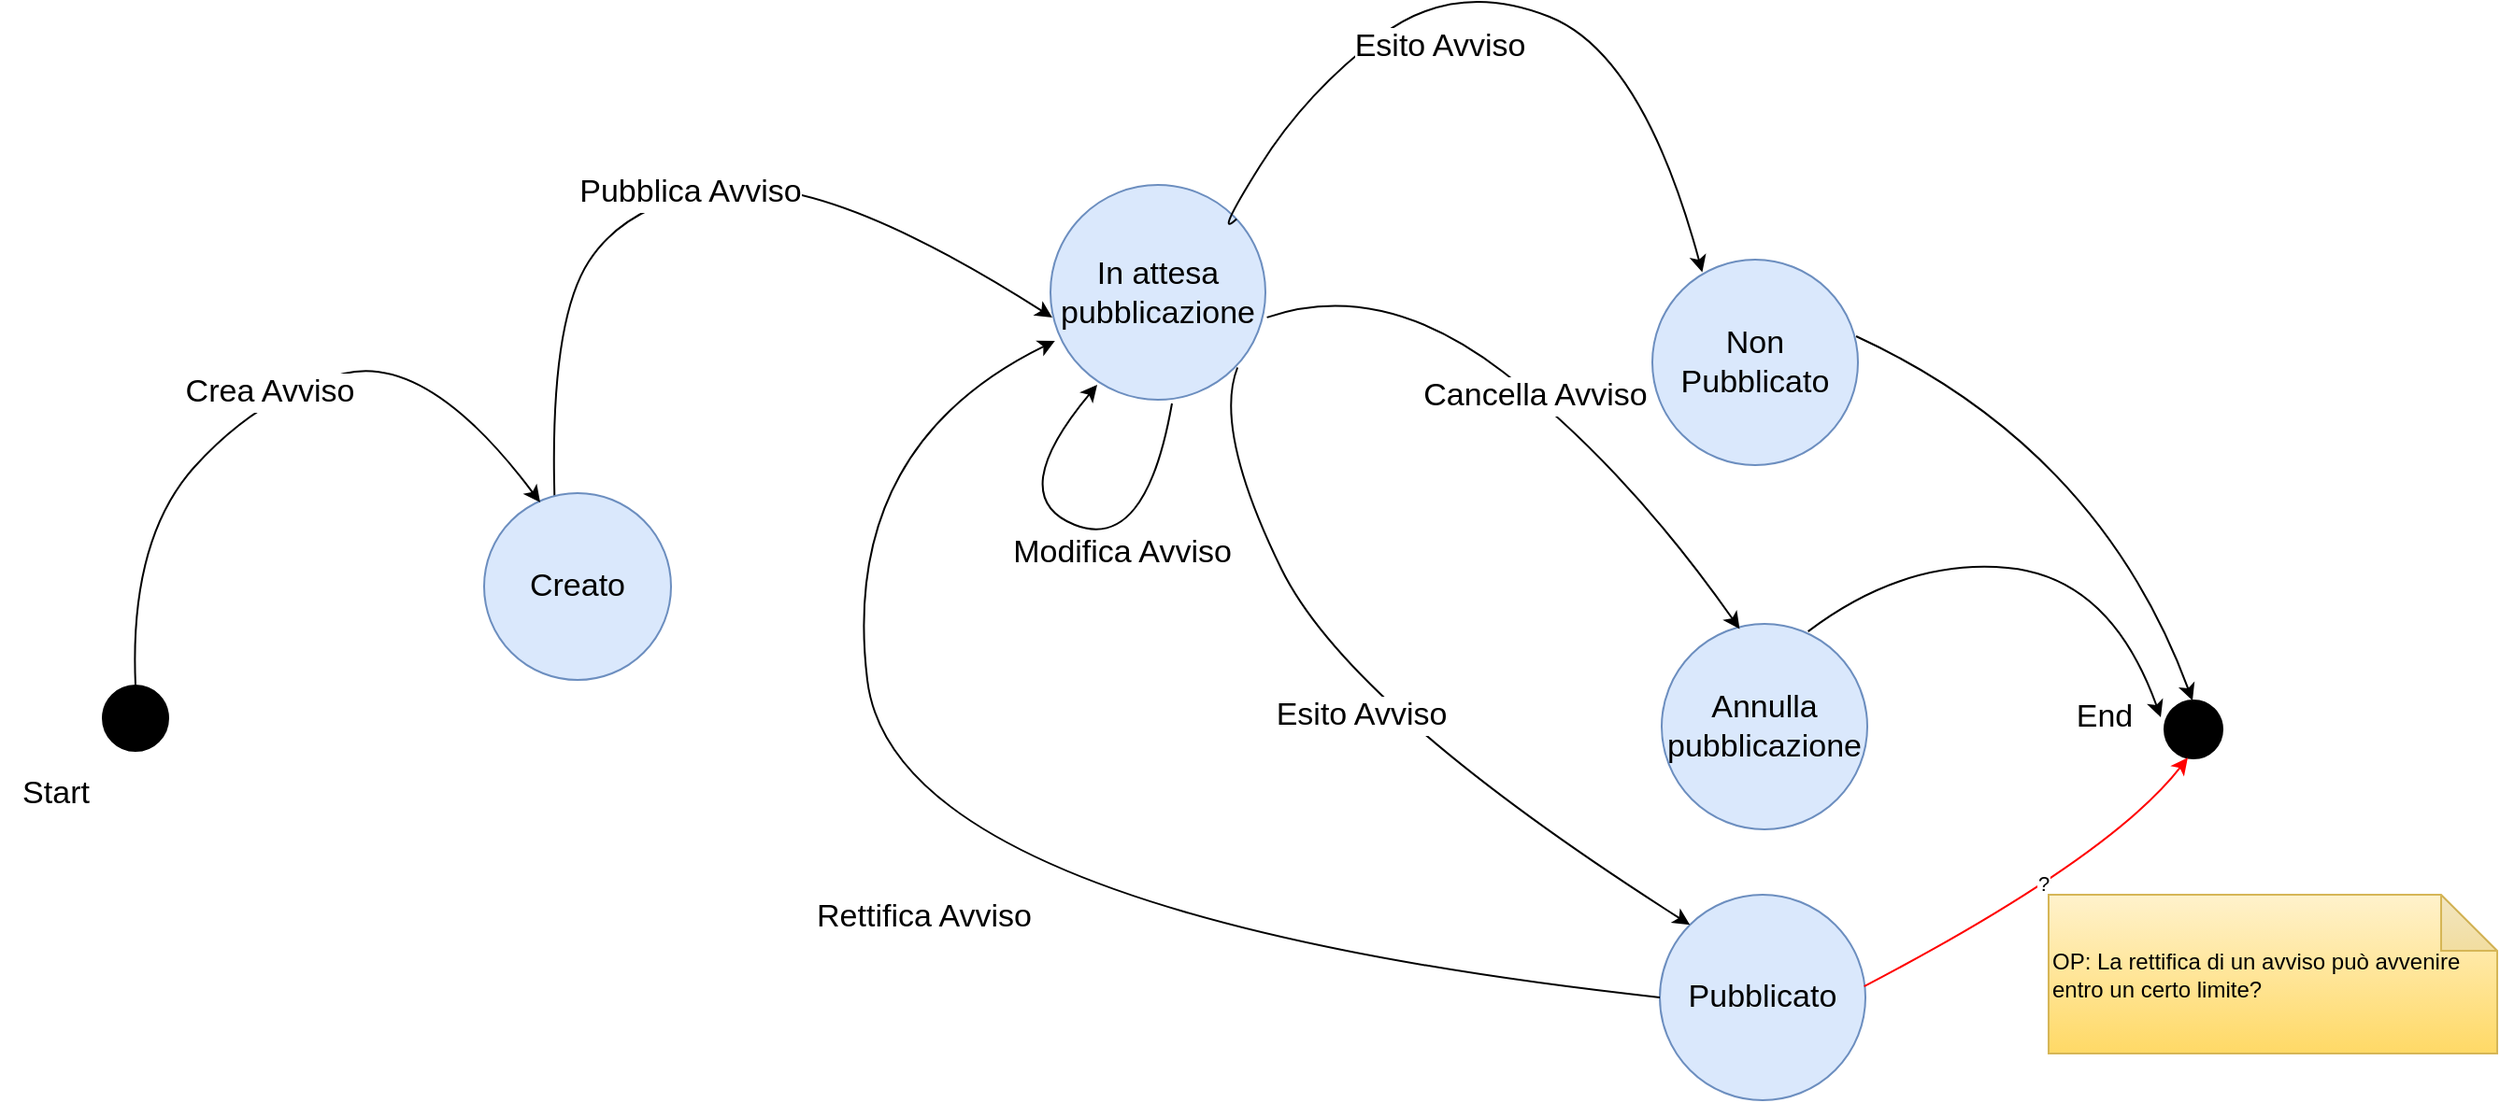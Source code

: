 <mxfile version="20.8.10" type="device"><diagram name="Diagramma a stati avviso" id="BFV8MijaTdnuXcJW0suz"><mxGraphModel dx="2410" dy="2108" grid="0" gridSize="10" guides="1" tooltips="1" connect="1" arrows="1" fold="1" page="1" pageScale="1" pageWidth="850" pageHeight="1100" math="0" shadow="0"><root><mxCell id="0"/><mxCell id="1" parent="0"/><mxCell id="2iCCVrgAPR6Luh0roOrk-1" value="" style="ellipse;whiteSpace=wrap;html=1;aspect=fixed;labelBackgroundColor=none;fillColor=#000000;fontSize=17;" vertex="1" parent="1"><mxGeometry x="-324" y="338" width="35" height="35" as="geometry"/></mxCell><mxCell id="2iCCVrgAPR6Luh0roOrk-2" value="Start" style="text;html=1;strokeColor=none;fillColor=none;align=center;verticalAlign=middle;whiteSpace=wrap;rounded=0;fontSize=17;" vertex="1" parent="1"><mxGeometry x="-379" y="390" width="60" height="11" as="geometry"/></mxCell><mxCell id="2iCCVrgAPR6Luh0roOrk-3" value="Annulla pubblicazione" style="ellipse;whiteSpace=wrap;html=1;aspect=fixed;fillColor=#dae8fc;strokeColor=#6c8ebf;fontSize=17;" vertex="1" parent="1"><mxGeometry x="510" y="305" width="110" height="110" as="geometry"/></mxCell><mxCell id="2iCCVrgAPR6Luh0roOrk-4" value="" style="ellipse;whiteSpace=wrap;html=1;aspect=fixed;labelBackgroundColor=none;fillColor=#000000;fontSize=17;" vertex="1" parent="1"><mxGeometry x="779" y="346" width="31" height="31" as="geometry"/></mxCell><mxCell id="2iCCVrgAPR6Luh0roOrk-5" value="End" style="text;html=1;strokeColor=none;fillColor=none;align=center;verticalAlign=middle;whiteSpace=wrap;rounded=0;fontSize=17;" vertex="1" parent="1"><mxGeometry x="717" y="345" width="60" height="20" as="geometry"/></mxCell><mxCell id="2iCCVrgAPR6Luh0roOrk-6" value="Pubblica Avviso" style="curved=1;endArrow=classic;html=1;rounded=0;entryX=-0.05;entryY=0.675;entryDx=0;entryDy=0;entryPerimeter=0;exitX=0.5;exitY=0;exitDx=0;exitDy=0;fontSize=17;" edge="1" parent="1"><mxGeometry width="50" height="50" relative="1" as="geometry"><mxPoint x="-82" y="247" as="sourcePoint"/><mxPoint x="184" y="141.0" as="targetPoint"/><Array as="points"><mxPoint x="-86" y="145"/><mxPoint x="-42" y="77"/><mxPoint x="68" y="67"/></Array></mxGeometry></mxCell><mxCell id="2iCCVrgAPR6Luh0roOrk-7" value="" style="curved=1;endArrow=classic;html=1;rounded=0;entryX=1;entryY=0.5;entryDx=0;entryDy=0;exitX=0.712;exitY=0.037;exitDx=0;exitDy=0;exitPerimeter=0;fontSize=17;" edge="1" parent="1" source="2iCCVrgAPR6Luh0roOrk-3" target="2iCCVrgAPR6Luh0roOrk-5"><mxGeometry width="50" height="50" relative="1" as="geometry"><mxPoint x="810" y="331" as="sourcePoint"/><mxPoint x="969" y="330" as="targetPoint"/><Array as="points"><mxPoint x="640" y="270"/><mxPoint x="750" y="280"/></Array></mxGeometry></mxCell><mxCell id="2iCCVrgAPR6Luh0roOrk-8" value="In attesa pubblicazione" style="ellipse;whiteSpace=wrap;html=1;aspect=fixed;fillColor=#dae8fc;strokeColor=#6c8ebf;fontSize=17;" vertex="1" parent="1"><mxGeometry x="183" y="70" width="115" height="115" as="geometry"/></mxCell><mxCell id="2iCCVrgAPR6Luh0roOrk-9" value="Pubblicato" style="ellipse;whiteSpace=wrap;html=1;aspect=fixed;fillColor=#dae8fc;strokeColor=#6c8ebf;fontSize=17;" vertex="1" parent="1"><mxGeometry x="509" y="450" width="110" height="110" as="geometry"/></mxCell><mxCell id="2iCCVrgAPR6Luh0roOrk-10" value="Non Pubblicato" style="ellipse;whiteSpace=wrap;html=1;aspect=fixed;fillColor=#dae8fc;strokeColor=#6c8ebf;fontSize=17;" vertex="1" parent="1"><mxGeometry x="505" y="110" width="110" height="110" as="geometry"/></mxCell><mxCell id="2iCCVrgAPR6Luh0roOrk-11" value="Cancella Avviso" style="curved=1;endArrow=classic;html=1;rounded=0;entryX=0;entryY=0;entryDx=0;entryDy=0;fontSize=17;exitX=1.007;exitY=0.617;exitDx=0;exitDy=0;exitPerimeter=0;" edge="1" parent="1" source="2iCCVrgAPR6Luh0roOrk-8"><mxGeometry x="0.002" width="50" height="50" relative="1" as="geometry"><mxPoint x="330" y="436" as="sourcePoint"/><mxPoint x="551.716" y="307.716" as="targetPoint"/><Array as="points"><mxPoint x="360" y="120"/><mxPoint x="490" y="220"/></Array><mxPoint as="offset"/></mxGeometry></mxCell><mxCell id="2iCCVrgAPR6Luh0roOrk-12" value="Esito Avviso" style="curved=1;endArrow=classic;html=1;rounded=0;entryX=0;entryY=0;entryDx=0;entryDy=0;fontSize=17;" edge="1" parent="1" source="2iCCVrgAPR6Luh0roOrk-8"><mxGeometry x="-0.164" y="-24" width="50" height="50" relative="1" as="geometry"><mxPoint x="280" y="110" as="sourcePoint"/><mxPoint x="531.716" y="116.716" as="targetPoint"/><Array as="points"><mxPoint x="270" y="100"/><mxPoint x="320" y="20"/><mxPoint x="400" y="-40"/><mxPoint x="500"/></Array><mxPoint x="-1" as="offset"/></mxGeometry></mxCell><mxCell id="2iCCVrgAPR6Luh0roOrk-13" value="Creato" style="ellipse;whiteSpace=wrap;html=1;aspect=fixed;fillColor=#dae8fc;strokeColor=#6c8ebf;fontSize=17;" vertex="1" parent="1"><mxGeometry x="-120" y="235" width="100" height="100" as="geometry"/></mxCell><mxCell id="2iCCVrgAPR6Luh0roOrk-14" value="Crea Avviso" style="curved=1;endArrow=classic;html=1;rounded=0;exitX=0.5;exitY=0;exitDx=0;exitDy=0;fontSize=17;" edge="1" parent="1" source="2iCCVrgAPR6Luh0roOrk-1"><mxGeometry width="50" height="50" relative="1" as="geometry"><mxPoint x="-184" y="362" as="sourcePoint"/><mxPoint x="-90" y="240" as="targetPoint"/><Array as="points"><mxPoint x="-310" y="260"/><mxPoint x="-240" y="182"/><mxPoint x="-150" y="160"/></Array></mxGeometry></mxCell><mxCell id="2iCCVrgAPR6Luh0roOrk-15" value="Modifica Avviso" style="curved=1;endArrow=classic;html=1;rounded=0;fontSize=17;" edge="1" parent="1"><mxGeometry x="-0.218" y="5" width="50" height="50" relative="1" as="geometry"><mxPoint x="248" y="187" as="sourcePoint"/><mxPoint x="208" y="177" as="targetPoint"/><Array as="points"><mxPoint x="234" y="267"/><mxPoint x="158" y="237"/></Array><mxPoint x="1" as="offset"/></mxGeometry></mxCell><mxCell id="2iCCVrgAPR6Luh0roOrk-16" value="" style="curved=1;endArrow=classic;html=1;rounded=0;exitX=1;exitY=0.5;exitDx=0;exitDy=0;fontSize=17;" edge="1" parent="1"><mxGeometry width="50" height="50" relative="1" as="geometry"><mxPoint x="614" y="151.0" as="sourcePoint"/><mxPoint x="794" y="346.0" as="targetPoint"/><Array as="points"><mxPoint x="744" y="211"/></Array></mxGeometry></mxCell><mxCell id="2iCCVrgAPR6Luh0roOrk-17" value="Esito Avviso" style="curved=1;endArrow=classic;html=1;rounded=0;entryX=0;entryY=0;entryDx=0;entryDy=0;exitX=0.87;exitY=0.85;exitDx=0;exitDy=0;fontSize=17;exitPerimeter=0;" edge="1" parent="1" source="2iCCVrgAPR6Luh0roOrk-8" target="2iCCVrgAPR6Luh0roOrk-9"><mxGeometry width="50" height="50" relative="1" as="geometry"><mxPoint x="193" y="381" as="sourcePoint"/><mxPoint x="459.0" y="275" as="targetPoint"/><Array as="points"><mxPoint x="270" y="201"/><mxPoint x="343" y="350"/></Array></mxGeometry></mxCell><mxCell id="2iCCVrgAPR6Luh0roOrk-18" value="" style="curved=1;endArrow=classic;html=1;rounded=0;entryX=1.241;entryY=1.583;entryDx=0;entryDy=0;exitX=0.712;exitY=0.037;exitDx=0;exitDy=0;exitPerimeter=0;fontSize=21;entryPerimeter=0;strokeColor=#FF0000;fontColor=#FF0000;" edge="1" parent="1" target="2iCCVrgAPR6Luh0roOrk-5"><mxGeometry width="50" height="50" relative="1" as="geometry"><mxPoint x="618.32" y="499.07" as="sourcePoint"/><mxPoint x="807" y="545" as="targetPoint"/><Array as="points"><mxPoint x="750" y="430"/></Array></mxGeometry></mxCell><mxCell id="2iCCVrgAPR6Luh0roOrk-19" value="?" style="edgeLabel;html=1;align=center;verticalAlign=middle;resizable=0;points=[];" vertex="1" connectable="0" parent="2iCCVrgAPR6Luh0roOrk-18"><mxGeometry x="0.018" y="5" relative="1" as="geometry"><mxPoint as="offset"/></mxGeometry></mxCell><mxCell id="2iCCVrgAPR6Luh0roOrk-20" value="OP: La rettifica di un avviso può avvenire entro un certo limite?" style="shape=note;whiteSpace=wrap;html=1;backgroundOutline=1;darkOpacity=0.05;align=left;fillColor=#fff2cc;gradientColor=#ffd966;strokeColor=#d6b656;" vertex="1" parent="1"><mxGeometry x="717" y="450" width="240" height="85" as="geometry"/></mxCell><mxCell id="2iCCVrgAPR6Luh0roOrk-21" value="Rettifica Avviso" style="curved=1;endArrow=classic;html=1;rounded=0;entryX=0.021;entryY=0.726;entryDx=0;entryDy=0;entryPerimeter=0;exitX=0;exitY=0.5;exitDx=0;exitDy=0;fontSize=17;" edge="1" parent="1" source="2iCCVrgAPR6Luh0roOrk-9" target="2iCCVrgAPR6Luh0roOrk-8"><mxGeometry width="50" height="50" relative="1" as="geometry"><mxPoint x="-72" y="257" as="sourcePoint"/><mxPoint x="194.0" y="151.0" as="targetPoint"/><Array as="points"><mxPoint x="100" y="460"/><mxPoint x="70" y="210"/></Array></mxGeometry></mxCell></root></mxGraphModel></diagram></mxfile>